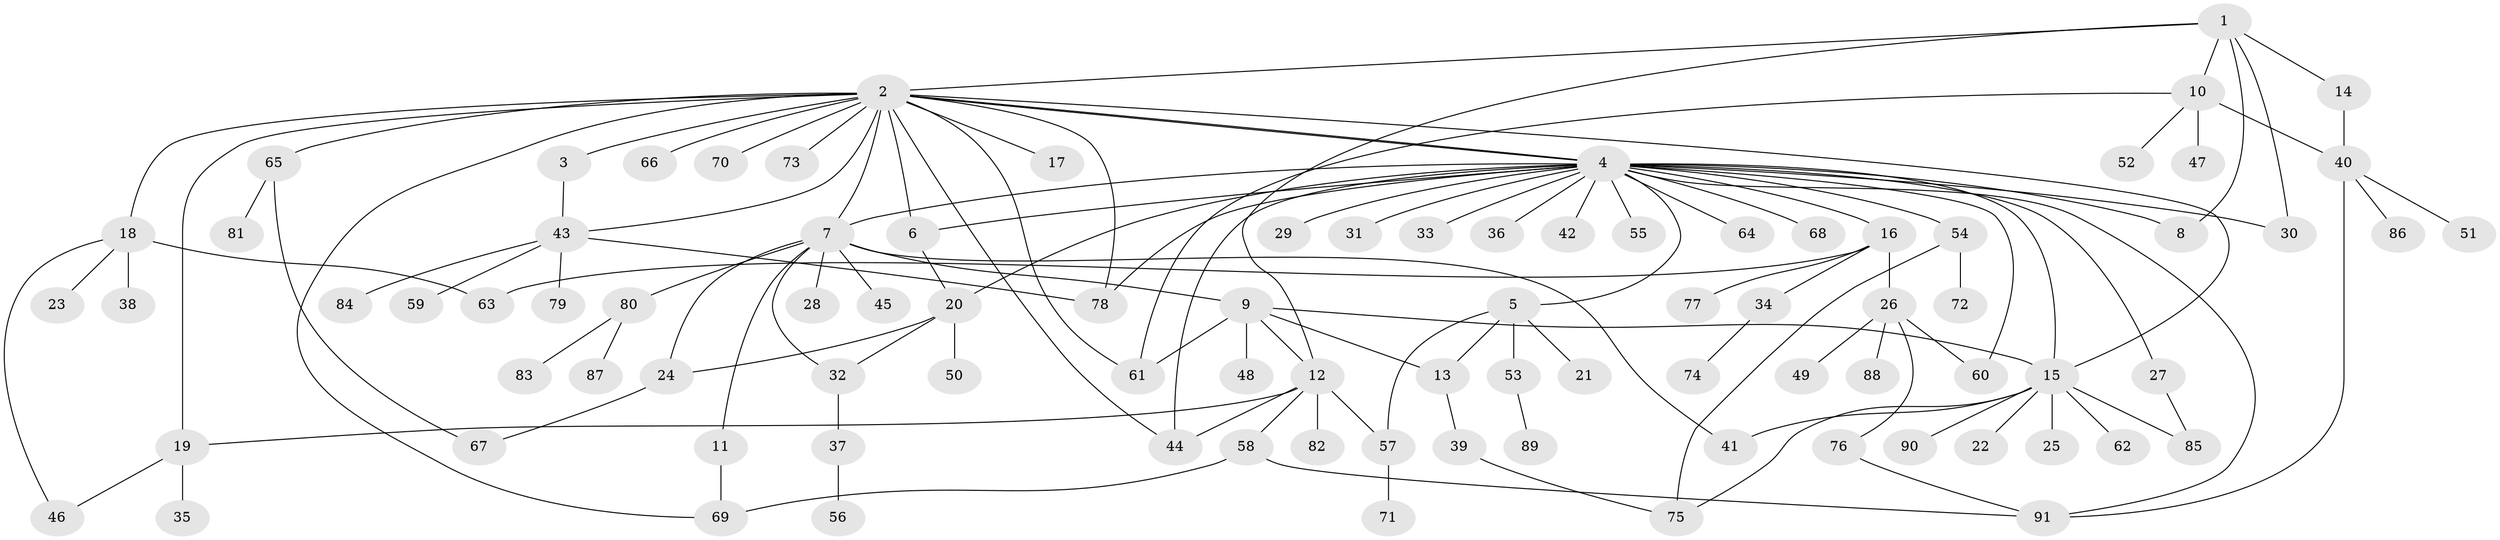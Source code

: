 // coarse degree distribution, {6: 0.028985507246376812, 19: 0.014492753623188406, 5: 0.08695652173913043, 22: 0.014492753623188406, 9: 0.014492753623188406, 2: 0.15942028985507245, 7: 0.014492753623188406, 3: 0.08695652173913043, 8: 0.014492753623188406, 11: 0.014492753623188406, 1: 0.5217391304347826, 4: 0.028985507246376812}
// Generated by graph-tools (version 1.1) at 2025/41/03/06/25 10:41:48]
// undirected, 91 vertices, 125 edges
graph export_dot {
graph [start="1"]
  node [color=gray90,style=filled];
  1;
  2;
  3;
  4;
  5;
  6;
  7;
  8;
  9;
  10;
  11;
  12;
  13;
  14;
  15;
  16;
  17;
  18;
  19;
  20;
  21;
  22;
  23;
  24;
  25;
  26;
  27;
  28;
  29;
  30;
  31;
  32;
  33;
  34;
  35;
  36;
  37;
  38;
  39;
  40;
  41;
  42;
  43;
  44;
  45;
  46;
  47;
  48;
  49;
  50;
  51;
  52;
  53;
  54;
  55;
  56;
  57;
  58;
  59;
  60;
  61;
  62;
  63;
  64;
  65;
  66;
  67;
  68;
  69;
  70;
  71;
  72;
  73;
  74;
  75;
  76;
  77;
  78;
  79;
  80;
  81;
  82;
  83;
  84;
  85;
  86;
  87;
  88;
  89;
  90;
  91;
  1 -- 2;
  1 -- 8;
  1 -- 10;
  1 -- 12;
  1 -- 14;
  1 -- 30;
  2 -- 3;
  2 -- 4;
  2 -- 4;
  2 -- 6;
  2 -- 7;
  2 -- 15;
  2 -- 17;
  2 -- 18;
  2 -- 19;
  2 -- 43;
  2 -- 44;
  2 -- 61;
  2 -- 65;
  2 -- 66;
  2 -- 69;
  2 -- 70;
  2 -- 73;
  2 -- 78;
  3 -- 43;
  4 -- 5;
  4 -- 6;
  4 -- 7;
  4 -- 8;
  4 -- 15;
  4 -- 16;
  4 -- 20;
  4 -- 27;
  4 -- 29;
  4 -- 30;
  4 -- 31;
  4 -- 33;
  4 -- 36;
  4 -- 42;
  4 -- 44;
  4 -- 54;
  4 -- 55;
  4 -- 60;
  4 -- 64;
  4 -- 68;
  4 -- 78;
  4 -- 91;
  5 -- 13;
  5 -- 21;
  5 -- 53;
  5 -- 57;
  6 -- 20;
  7 -- 9;
  7 -- 11;
  7 -- 24;
  7 -- 28;
  7 -- 32;
  7 -- 41;
  7 -- 45;
  7 -- 80;
  9 -- 12;
  9 -- 13;
  9 -- 15;
  9 -- 48;
  9 -- 61;
  10 -- 40;
  10 -- 47;
  10 -- 52;
  10 -- 61;
  11 -- 69;
  12 -- 19;
  12 -- 44;
  12 -- 57;
  12 -- 58;
  12 -- 82;
  13 -- 39;
  14 -- 40;
  15 -- 22;
  15 -- 25;
  15 -- 41;
  15 -- 62;
  15 -- 75;
  15 -- 85;
  15 -- 90;
  16 -- 26;
  16 -- 34;
  16 -- 63;
  16 -- 77;
  18 -- 23;
  18 -- 38;
  18 -- 46;
  18 -- 63;
  19 -- 35;
  19 -- 46;
  20 -- 24;
  20 -- 32;
  20 -- 50;
  24 -- 67;
  26 -- 49;
  26 -- 60;
  26 -- 76;
  26 -- 88;
  27 -- 85;
  32 -- 37;
  34 -- 74;
  37 -- 56;
  39 -- 75;
  40 -- 51;
  40 -- 86;
  40 -- 91;
  43 -- 59;
  43 -- 78;
  43 -- 79;
  43 -- 84;
  53 -- 89;
  54 -- 72;
  54 -- 75;
  57 -- 71;
  58 -- 69;
  58 -- 91;
  65 -- 67;
  65 -- 81;
  76 -- 91;
  80 -- 83;
  80 -- 87;
}
